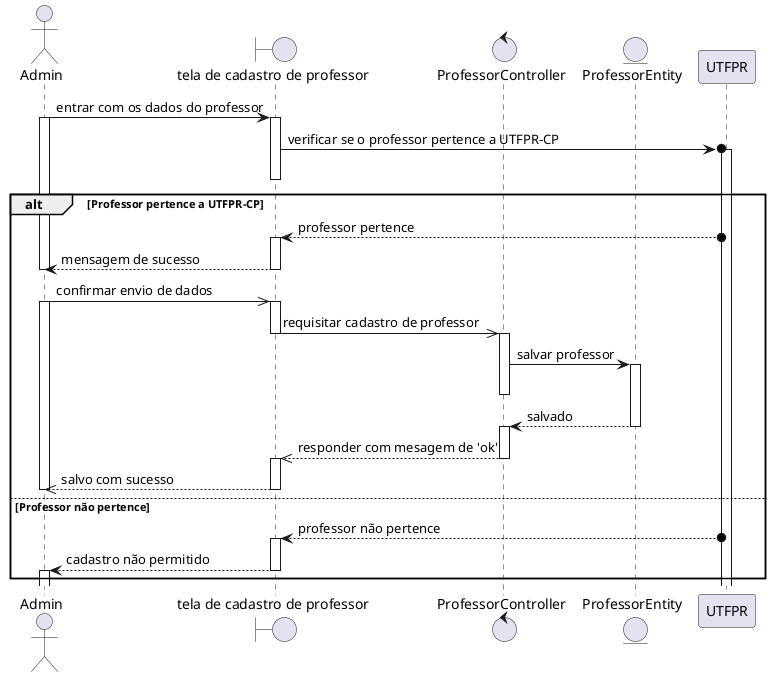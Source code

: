 @startuml
actor Admin
boundary "tela de cadastro de professor" as cadastro
control ProfessorController
entity ProfessorEntity

Admin -> cadastro: entrar com os dados do professor
activate Admin
activate cadastro
cadastro ->o UTFPR: verificar se o professor pertence a UTFPR-CP
activate UTFPR
deactivate cadastro
alt Professor pertence a UTFPR-CP
    UTFPR o--> cadastro: professor pertence
    activate cadastro
    cadastro --> Admin: mensagem de sucesso
    deactivate Admin
    deactivate cadastro
    Admin ->> cadastro: confirmar envio de dados
    activate Admin
    activate cadastro
    cadastro ->> ProfessorController: requisitar cadastro de professor
    deactivate cadastro
    activate ProfessorController
    ProfessorController -> ProfessorEntity: salvar professor
    activate ProfessorEntity
    deactivate ProfessorController
    ProfessorEntity --> ProfessorController: salvado
    deactivate ProfessorEntity
    activate ProfessorController
    ProfessorController -->> cadastro: responder com mesagem de 'ok'
    deactivate ProfessorController
    activate cadastro
    cadastro -->> Admin: salvo com sucesso
    deactivate Admin
    deactivate cadastro 
else Professor não pertence
    UTFPR o--> cadastro: professor não pertence
    activate cadastro
    cadastro --> Admin: cadastro não permitido
    deactivate cadastro
    activate Admin
end     
@enduml